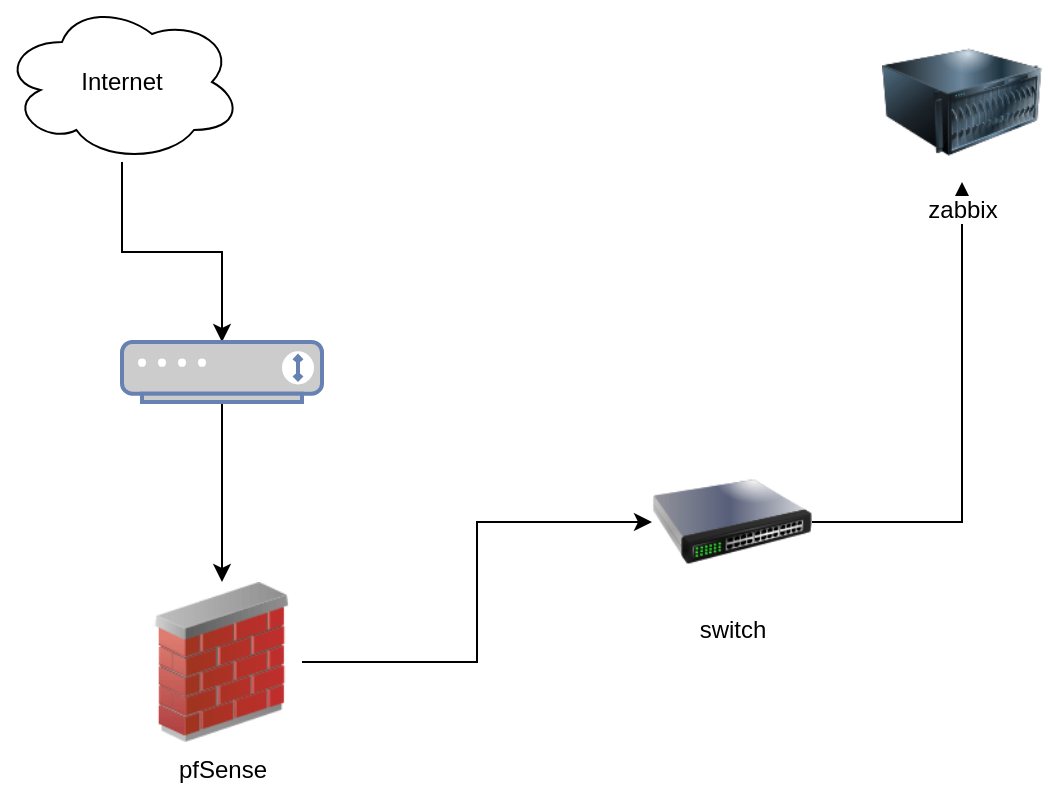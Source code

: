 <mxfile version="15.2.9" type="github"><diagram id="W_XMxv9y36g6PvLCYUjf" name="Page-1"><mxGraphModel dx="1422" dy="755" grid="1" gridSize="10" guides="1" tooltips="1" connect="1" arrows="1" fold="1" page="1" pageScale="1" pageWidth="850" pageHeight="1100" math="0" shadow="0"><root><mxCell id="0"/><mxCell id="1" parent="0"/><mxCell id="Be2gnzdaN61zOpge0nfu-13" style="edgeStyle=orthogonalEdgeStyle;rounded=0;orthogonalLoop=1;jettySize=auto;html=1;" edge="1" parent="1" source="Be2gnzdaN61zOpge0nfu-1" target="Be2gnzdaN61zOpge0nfu-6"><mxGeometry relative="1" as="geometry"/></mxCell><mxCell id="Be2gnzdaN61zOpge0nfu-1" value="Internet" style="ellipse;shape=cloud;whiteSpace=wrap;html=1;" vertex="1" parent="1"><mxGeometry x="60" y="40" width="120" height="80" as="geometry"/></mxCell><mxCell id="Be2gnzdaN61zOpge0nfu-9" style="edgeStyle=orthogonalEdgeStyle;rounded=0;orthogonalLoop=1;jettySize=auto;html=1;" edge="1" parent="1" source="Be2gnzdaN61zOpge0nfu-2" target="Be2gnzdaN61zOpge0nfu-3"><mxGeometry relative="1" as="geometry"/></mxCell><mxCell id="Be2gnzdaN61zOpge0nfu-2" value="pfSense" style="image;html=1;image=img/lib/clip_art/networking/Firewall_02_128x128.png" vertex="1" parent="1"><mxGeometry x="130" y="330" width="80" height="80" as="geometry"/></mxCell><mxCell id="Be2gnzdaN61zOpge0nfu-10" style="edgeStyle=orthogonalEdgeStyle;rounded=0;orthogonalLoop=1;jettySize=auto;html=1;" edge="1" parent="1" source="Be2gnzdaN61zOpge0nfu-3" target="Be2gnzdaN61zOpge0nfu-4"><mxGeometry relative="1" as="geometry"/></mxCell><mxCell id="Be2gnzdaN61zOpge0nfu-3" value="switch" style="image;html=1;image=img/lib/clip_art/networking/Switch_128x128.png" vertex="1" parent="1"><mxGeometry x="385" y="260" width="80" height="80" as="geometry"/></mxCell><mxCell id="Be2gnzdaN61zOpge0nfu-4" value="zabbix" style="image;html=1;image=img/lib/clip_art/computers/Server_128x128.png" vertex="1" parent="1"><mxGeometry x="500" y="50" width="80" height="80" as="geometry"/></mxCell><mxCell id="Be2gnzdaN61zOpge0nfu-8" style="edgeStyle=orthogonalEdgeStyle;rounded=0;orthogonalLoop=1;jettySize=auto;html=1;" edge="1" parent="1" source="Be2gnzdaN61zOpge0nfu-6" target="Be2gnzdaN61zOpge0nfu-2"><mxGeometry relative="1" as="geometry"/></mxCell><mxCell id="Be2gnzdaN61zOpge0nfu-6" value="" style="fontColor=#0066CC;verticalAlign=top;verticalLabelPosition=bottom;labelPosition=center;align=center;html=1;outlineConnect=0;fillColor=#CCCCCC;strokeColor=#6881B3;gradientColor=none;gradientDirection=north;strokeWidth=2;shape=mxgraph.networks.modem;" vertex="1" parent="1"><mxGeometry x="120" y="210" width="100" height="30" as="geometry"/></mxCell></root></mxGraphModel></diagram></mxfile>
